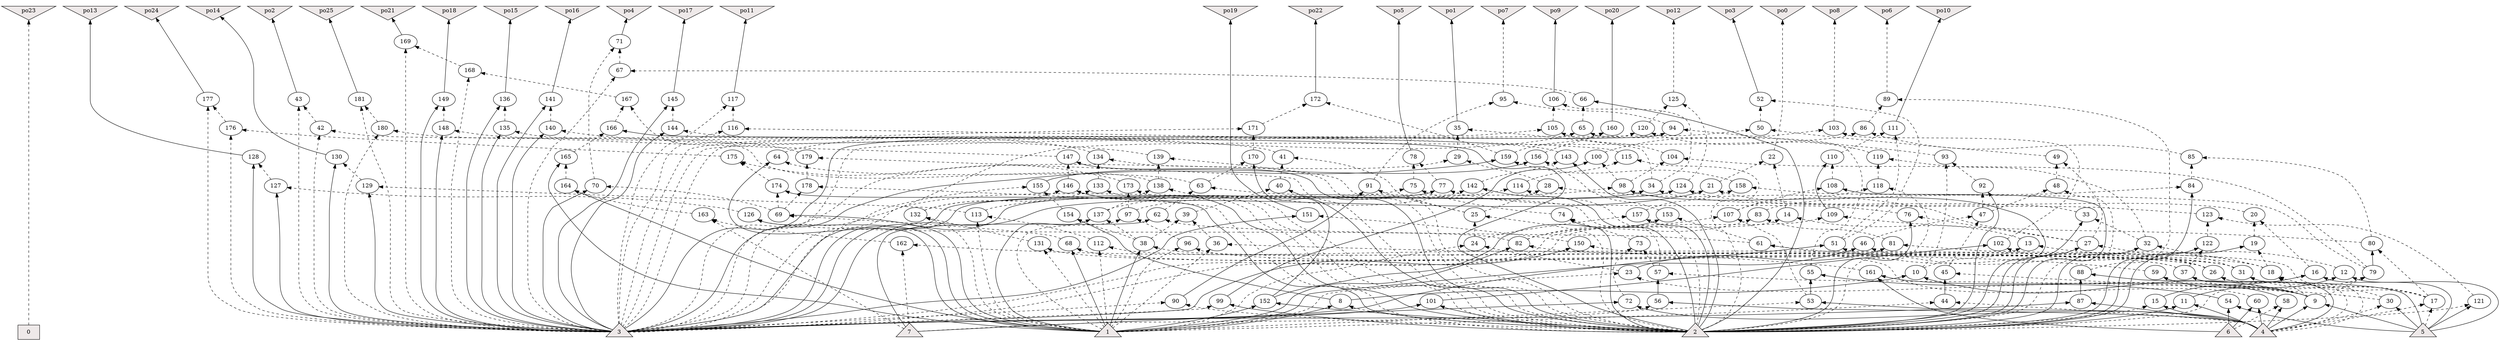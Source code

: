 digraph {
rankdir=BT;
0 [label="0",shape=box,style=filled,fillcolor=snow2]
1 [label="1",shape=triangle,style=filled,fillcolor=snow2]
2 [label="2",shape=triangle,style=filled,fillcolor=snow2]
3 [label="3",shape=triangle,style=filled,fillcolor=snow2]
4 [label="4",shape=triangle,style=filled,fillcolor=snow2]
5 [label="5",shape=triangle,style=filled,fillcolor=snow2]
6 [label="6",shape=triangle,style=filled,fillcolor=snow2]
7 [label="7",shape=triangle,style=filled,fillcolor=snow2]
8 [label="8",shape=ellipse,style=filled,fillcolor=white]
9 [label="9",shape=ellipse,style=filled,fillcolor=white]
10 [label="10",shape=ellipse,style=filled,fillcolor=white]
11 [label="11",shape=ellipse,style=filled,fillcolor=white]
12 [label="12",shape=ellipse,style=filled,fillcolor=white]
13 [label="13",shape=ellipse,style=filled,fillcolor=white]
14 [label="14",shape=ellipse,style=filled,fillcolor=white]
15 [label="15",shape=ellipse,style=filled,fillcolor=white]
16 [label="16",shape=ellipse,style=filled,fillcolor=white]
17 [label="17",shape=ellipse,style=filled,fillcolor=white]
18 [label="18",shape=ellipse,style=filled,fillcolor=white]
19 [label="19",shape=ellipse,style=filled,fillcolor=white]
20 [label="20",shape=ellipse,style=filled,fillcolor=white]
21 [label="21",shape=ellipse,style=filled,fillcolor=white]
22 [label="22",shape=ellipse,style=filled,fillcolor=white]
23 [label="23",shape=ellipse,style=filled,fillcolor=white]
24 [label="24",shape=ellipse,style=filled,fillcolor=white]
25 [label="25",shape=ellipse,style=filled,fillcolor=white]
26 [label="26",shape=ellipse,style=filled,fillcolor=white]
27 [label="27",shape=ellipse,style=filled,fillcolor=white]
28 [label="28",shape=ellipse,style=filled,fillcolor=white]
29 [label="29",shape=ellipse,style=filled,fillcolor=white]
30 [label="30",shape=ellipse,style=filled,fillcolor=white]
31 [label="31",shape=ellipse,style=filled,fillcolor=white]
32 [label="32",shape=ellipse,style=filled,fillcolor=white]
33 [label="33",shape=ellipse,style=filled,fillcolor=white]
34 [label="34",shape=ellipse,style=filled,fillcolor=white]
35 [label="35",shape=ellipse,style=filled,fillcolor=white]
36 [label="36",shape=ellipse,style=filled,fillcolor=white]
37 [label="37",shape=ellipse,style=filled,fillcolor=white]
38 [label="38",shape=ellipse,style=filled,fillcolor=white]
39 [label="39",shape=ellipse,style=filled,fillcolor=white]
40 [label="40",shape=ellipse,style=filled,fillcolor=white]
41 [label="41",shape=ellipse,style=filled,fillcolor=white]
42 [label="42",shape=ellipse,style=filled,fillcolor=white]
43 [label="43",shape=ellipse,style=filled,fillcolor=white]
44 [label="44",shape=ellipse,style=filled,fillcolor=white]
45 [label="45",shape=ellipse,style=filled,fillcolor=white]
46 [label="46",shape=ellipse,style=filled,fillcolor=white]
47 [label="47",shape=ellipse,style=filled,fillcolor=white]
48 [label="48",shape=ellipse,style=filled,fillcolor=white]
49 [label="49",shape=ellipse,style=filled,fillcolor=white]
50 [label="50",shape=ellipse,style=filled,fillcolor=white]
51 [label="51",shape=ellipse,style=filled,fillcolor=white]
52 [label="52",shape=ellipse,style=filled,fillcolor=white]
53 [label="53",shape=ellipse,style=filled,fillcolor=white]
54 [label="54",shape=ellipse,style=filled,fillcolor=white]
55 [label="55",shape=ellipse,style=filled,fillcolor=white]
56 [label="56",shape=ellipse,style=filled,fillcolor=white]
57 [label="57",shape=ellipse,style=filled,fillcolor=white]
58 [label="58",shape=ellipse,style=filled,fillcolor=white]
59 [label="59",shape=ellipse,style=filled,fillcolor=white]
60 [label="60",shape=ellipse,style=filled,fillcolor=white]
61 [label="61",shape=ellipse,style=filled,fillcolor=white]
62 [label="62",shape=ellipse,style=filled,fillcolor=white]
63 [label="63",shape=ellipse,style=filled,fillcolor=white]
64 [label="64",shape=ellipse,style=filled,fillcolor=white]
65 [label="65",shape=ellipse,style=filled,fillcolor=white]
66 [label="66",shape=ellipse,style=filled,fillcolor=white]
67 [label="67",shape=ellipse,style=filled,fillcolor=white]
68 [label="68",shape=ellipse,style=filled,fillcolor=white]
69 [label="69",shape=ellipse,style=filled,fillcolor=white]
70 [label="70",shape=ellipse,style=filled,fillcolor=white]
71 [label="71",shape=ellipse,style=filled,fillcolor=white]
72 [label="72",shape=ellipse,style=filled,fillcolor=white]
73 [label="73",shape=ellipse,style=filled,fillcolor=white]
74 [label="74",shape=ellipse,style=filled,fillcolor=white]
75 [label="75",shape=ellipse,style=filled,fillcolor=white]
76 [label="76",shape=ellipse,style=filled,fillcolor=white]
77 [label="77",shape=ellipse,style=filled,fillcolor=white]
78 [label="78",shape=ellipse,style=filled,fillcolor=white]
79 [label="79",shape=ellipse,style=filled,fillcolor=white]
80 [label="80",shape=ellipse,style=filled,fillcolor=white]
81 [label="81",shape=ellipse,style=filled,fillcolor=white]
82 [label="82",shape=ellipse,style=filled,fillcolor=white]
83 [label="83",shape=ellipse,style=filled,fillcolor=white]
84 [label="84",shape=ellipse,style=filled,fillcolor=white]
85 [label="85",shape=ellipse,style=filled,fillcolor=white]
86 [label="86",shape=ellipse,style=filled,fillcolor=white]
87 [label="87",shape=ellipse,style=filled,fillcolor=white]
88 [label="88",shape=ellipse,style=filled,fillcolor=white]
89 [label="89",shape=ellipse,style=filled,fillcolor=white]
90 [label="90",shape=ellipse,style=filled,fillcolor=white]
91 [label="91",shape=ellipse,style=filled,fillcolor=white]
92 [label="92",shape=ellipse,style=filled,fillcolor=white]
93 [label="93",shape=ellipse,style=filled,fillcolor=white]
94 [label="94",shape=ellipse,style=filled,fillcolor=white]
95 [label="95",shape=ellipse,style=filled,fillcolor=white]
96 [label="96",shape=ellipse,style=filled,fillcolor=white]
97 [label="97",shape=ellipse,style=filled,fillcolor=white]
98 [label="98",shape=ellipse,style=filled,fillcolor=white]
99 [label="99",shape=ellipse,style=filled,fillcolor=white]
100 [label="100",shape=ellipse,style=filled,fillcolor=white]
101 [label="101",shape=ellipse,style=filled,fillcolor=white]
102 [label="102",shape=ellipse,style=filled,fillcolor=white]
103 [label="103",shape=ellipse,style=filled,fillcolor=white]
104 [label="104",shape=ellipse,style=filled,fillcolor=white]
105 [label="105",shape=ellipse,style=filled,fillcolor=white]
106 [label="106",shape=ellipse,style=filled,fillcolor=white]
107 [label="107",shape=ellipse,style=filled,fillcolor=white]
108 [label="108",shape=ellipse,style=filled,fillcolor=white]
109 [label="109",shape=ellipse,style=filled,fillcolor=white]
110 [label="110",shape=ellipse,style=filled,fillcolor=white]
111 [label="111",shape=ellipse,style=filled,fillcolor=white]
112 [label="112",shape=ellipse,style=filled,fillcolor=white]
113 [label="113",shape=ellipse,style=filled,fillcolor=white]
114 [label="114",shape=ellipse,style=filled,fillcolor=white]
115 [label="115",shape=ellipse,style=filled,fillcolor=white]
116 [label="116",shape=ellipse,style=filled,fillcolor=white]
117 [label="117",shape=ellipse,style=filled,fillcolor=white]
118 [label="118",shape=ellipse,style=filled,fillcolor=white]
119 [label="119",shape=ellipse,style=filled,fillcolor=white]
120 [label="120",shape=ellipse,style=filled,fillcolor=white]
121 [label="121",shape=ellipse,style=filled,fillcolor=white]
122 [label="122",shape=ellipse,style=filled,fillcolor=white]
123 [label="123",shape=ellipse,style=filled,fillcolor=white]
124 [label="124",shape=ellipse,style=filled,fillcolor=white]
125 [label="125",shape=ellipse,style=filled,fillcolor=white]
126 [label="126",shape=ellipse,style=filled,fillcolor=white]
127 [label="127",shape=ellipse,style=filled,fillcolor=white]
128 [label="128",shape=ellipse,style=filled,fillcolor=white]
129 [label="129",shape=ellipse,style=filled,fillcolor=white]
130 [label="130",shape=ellipse,style=filled,fillcolor=white]
131 [label="131",shape=ellipse,style=filled,fillcolor=white]
132 [label="132",shape=ellipse,style=filled,fillcolor=white]
133 [label="133",shape=ellipse,style=filled,fillcolor=white]
134 [label="134",shape=ellipse,style=filled,fillcolor=white]
135 [label="135",shape=ellipse,style=filled,fillcolor=white]
136 [label="136",shape=ellipse,style=filled,fillcolor=white]
137 [label="137",shape=ellipse,style=filled,fillcolor=white]
138 [label="138",shape=ellipse,style=filled,fillcolor=white]
139 [label="139",shape=ellipse,style=filled,fillcolor=white]
140 [label="140",shape=ellipse,style=filled,fillcolor=white]
141 [label="141",shape=ellipse,style=filled,fillcolor=white]
142 [label="142",shape=ellipse,style=filled,fillcolor=white]
143 [label="143",shape=ellipse,style=filled,fillcolor=white]
144 [label="144",shape=ellipse,style=filled,fillcolor=white]
145 [label="145",shape=ellipse,style=filled,fillcolor=white]
146 [label="146",shape=ellipse,style=filled,fillcolor=white]
147 [label="147",shape=ellipse,style=filled,fillcolor=white]
148 [label="148",shape=ellipse,style=filled,fillcolor=white]
149 [label="149",shape=ellipse,style=filled,fillcolor=white]
150 [label="150",shape=ellipse,style=filled,fillcolor=white]
151 [label="151",shape=ellipse,style=filled,fillcolor=white]
152 [label="152",shape=ellipse,style=filled,fillcolor=white]
153 [label="153",shape=ellipse,style=filled,fillcolor=white]
154 [label="154",shape=ellipse,style=filled,fillcolor=white]
155 [label="155",shape=ellipse,style=filled,fillcolor=white]
156 [label="156",shape=ellipse,style=filled,fillcolor=white]
157 [label="157",shape=ellipse,style=filled,fillcolor=white]
158 [label="158",shape=ellipse,style=filled,fillcolor=white]
159 [label="159",shape=ellipse,style=filled,fillcolor=white]
160 [label="160",shape=ellipse,style=filled,fillcolor=white]
161 [label="161",shape=ellipse,style=filled,fillcolor=white]
162 [label="162",shape=ellipse,style=filled,fillcolor=white]
163 [label="163",shape=ellipse,style=filled,fillcolor=white]
164 [label="164",shape=ellipse,style=filled,fillcolor=white]
165 [label="165",shape=ellipse,style=filled,fillcolor=white]
166 [label="166",shape=ellipse,style=filled,fillcolor=white]
167 [label="167",shape=ellipse,style=filled,fillcolor=white]
168 [label="168",shape=ellipse,style=filled,fillcolor=white]
169 [label="169",shape=ellipse,style=filled,fillcolor=white]
170 [label="170",shape=ellipse,style=filled,fillcolor=white]
171 [label="171",shape=ellipse,style=filled,fillcolor=white]
172 [label="172",shape=ellipse,style=filled,fillcolor=white]
173 [label="173",shape=ellipse,style=filled,fillcolor=white]
174 [label="174",shape=ellipse,style=filled,fillcolor=white]
175 [label="175",shape=ellipse,style=filled,fillcolor=white]
176 [label="176",shape=ellipse,style=filled,fillcolor=white]
177 [label="177",shape=ellipse,style=filled,fillcolor=white]
178 [label="178",shape=ellipse,style=filled,fillcolor=white]
179 [label="179",shape=ellipse,style=filled,fillcolor=white]
180 [label="180",shape=ellipse,style=filled,fillcolor=white]
181 [label="181",shape=ellipse,style=filled,fillcolor=white]
po0 [shape=invtriangle,style=filled,fillcolor=snow2]
po1 [shape=invtriangle,style=filled,fillcolor=snow2]
po2 [shape=invtriangle,style=filled,fillcolor=snow2]
po3 [shape=invtriangle,style=filled,fillcolor=snow2]
po4 [shape=invtriangle,style=filled,fillcolor=snow2]
po5 [shape=invtriangle,style=filled,fillcolor=snow2]
po6 [shape=invtriangle,style=filled,fillcolor=snow2]
po7 [shape=invtriangle,style=filled,fillcolor=snow2]
po8 [shape=invtriangle,style=filled,fillcolor=snow2]
po9 [shape=invtriangle,style=filled,fillcolor=snow2]
po10 [shape=invtriangle,style=filled,fillcolor=snow2]
po11 [shape=invtriangle,style=filled,fillcolor=snow2]
po12 [shape=invtriangle,style=filled,fillcolor=snow2]
po13 [shape=invtriangle,style=filled,fillcolor=snow2]
po14 [shape=invtriangle,style=filled,fillcolor=snow2]
po15 [shape=invtriangle,style=filled,fillcolor=snow2]
po16 [shape=invtriangle,style=filled,fillcolor=snow2]
po17 [shape=invtriangle,style=filled,fillcolor=snow2]
po18 [shape=invtriangle,style=filled,fillcolor=snow2]
po19 [shape=invtriangle,style=filled,fillcolor=snow2]
po20 [shape=invtriangle,style=filled,fillcolor=snow2]
po21 [shape=invtriangle,style=filled,fillcolor=snow2]
po22 [shape=invtriangle,style=filled,fillcolor=snow2]
po23 [shape=invtriangle,style=filled,fillcolor=snow2]
po24 [shape=invtriangle,style=filled,fillcolor=snow2]
po25 [shape=invtriangle,style=filled,fillcolor=snow2]
1 -> 8 [style=solid]
2 -> 8 [style=dashed]
4 -> 9 [style=solid]
5 -> 9 [style=solid]
8 -> 10 [style=solid]
9 -> 10 [style=solid]
2 -> 11 [style=solid]
4 -> 11 [style=solid]
5 -> 12 [style=solid]
11 -> 12 [style=solid]
10 -> 13 [style=dashed]
12 -> 13 [style=dashed]
3 -> 14 [style=dashed]
13 -> 14 [style=dashed]
2 -> 15 [style=dashed]
4 -> 15 [style=solid]
5 -> 16 [style=solid]
15 -> 16 [style=solid]
4 -> 17 [style=dashed]
5 -> 17 [style=dashed]
9 -> 18 [style=dashed]
17 -> 18 [style=dashed]
2 -> 19 [style=solid]
18 -> 19 [style=dashed]
16 -> 20 [style=dashed]
19 -> 20 [style=dashed]
3 -> 21 [style=solid]
20 -> 21 [style=dashed]
14 -> 22 [style=dashed]
21 -> 22 [style=dashed]
1 -> 23 [style=dashed]
9 -> 23 [style=dashed]
1 -> 24 [style=dashed]
23 -> 24 [style=dashed]
2 -> 25 [style=dashed]
24 -> 25 [style=dashed]
4 -> 26 [style=dashed]
17 -> 26 [style=dashed]
2 -> 27 [style=solid]
26 -> 27 [style=dashed]
25 -> 28 [style=dashed]
27 -> 28 [style=dashed]
3 -> 29 [style=dashed]
28 -> 29 [style=dashed]
4 -> 30 [style=dashed]
5 -> 30 [style=solid]
4 -> 31 [style=dashed]
30 -> 31 [style=dashed]
2 -> 32 [style=solid]
31 -> 32 [style=dashed]
2 -> 33 [style=solid]
32 -> 33 [style=dashed]
3 -> 34 [style=solid]
33 -> 34 [style=dashed]
29 -> 35 [style=dashed]
34 -> 35 [style=dashed]
1 -> 36 [style=dashed]
18 -> 36 [style=dashed]
4 -> 37 [style=solid]
9 -> 37 [style=dashed]
1 -> 38 [style=solid]
37 -> 38 [style=dashed]
36 -> 39 [style=dashed]
38 -> 39 [style=dashed]
2 -> 40 [style=solid]
39 -> 40 [style=dashed]
25 -> 41 [style=dashed]
40 -> 41 [style=dashed]
3 -> 42 [style=dashed]
41 -> 42 [style=dashed]
3 -> 43 [style=dashed]
42 -> 43 [style=dashed]
1 -> 44 [style=dashed]
4 -> 44 [style=dashed]
30 -> 45 [style=dashed]
44 -> 45 [style=solid]
1 -> 46 [style=solid]
18 -> 46 [style=dashed]
45 -> 47 [style=dashed]
46 -> 47 [style=dashed]
2 -> 48 [style=dashed]
47 -> 48 [style=dashed]
27 -> 49 [style=dashed]
48 -> 49 [style=dashed]
3 -> 50 [style=dashed]
49 -> 50 [style=dashed]
3 -> 51 [style=solid]
26 -> 51 [style=dashed]
50 -> 52 [style=dashed]
51 -> 52 [style=dashed]
1 -> 53 [style=dashed]
4 -> 53 [style=solid]
5 -> 54 [style=solid]
6 -> 54 [style=solid]
53 -> 55 [style=solid]
54 -> 55 [style=solid]
4 -> 56 [style=solid]
7 -> 56 [style=dashed]
9 -> 57 [style=dashed]
56 -> 57 [style=solid]
4 -> 58 [style=solid]
6 -> 58 [style=dashed]
9 -> 59 [style=dashed]
58 -> 59 [style=solid]
4 -> 60 [style=solid]
6 -> 60 [style=solid]
59 -> 61 [style=dashed]
60 -> 61 [style=dashed]
7 -> 62 [style=solid]
61 -> 62 [style=dashed]
57 -> 63 [style=dashed]
62 -> 63 [style=dashed]
1 -> 64 [style=solid]
63 -> 64 [style=dashed]
55 -> 65 [style=dashed]
64 -> 65 [style=dashed]
2 -> 66 [style=solid]
65 -> 66 [style=dashed]
3 -> 67 [style=dashed]
66 -> 67 [style=dashed]
1 -> 68 [style=solid]
26 -> 68 [style=dashed]
1 -> 69 [style=solid]
68 -> 69 [style=dashed]
3 -> 70 [style=solid]
69 -> 70 [style=dashed]
67 -> 71 [style=dashed]
70 -> 71 [style=dashed]
4 -> 72 [style=solid]
7 -> 72 [style=solid]
57 -> 73 [style=dashed]
72 -> 73 [style=dashed]
2 -> 74 [style=solid]
73 -> 74 [style=dashed]
3 -> 75 [style=dashed]
74 -> 75 [style=dashed]
2 -> 76 [style=solid]
27 -> 76 [style=dashed]
3 -> 77 [style=solid]
76 -> 77 [style=dashed]
75 -> 78 [style=dashed]
77 -> 78 [style=dashed]
2 -> 79 [style=dashed]
9 -> 79 [style=dashed]
17 -> 80 [style=dashed]
79 -> 80 [style=solid]
17 -> 81 [style=dashed]
23 -> 81 [style=solid]
1 -> 82 [style=solid]
31 -> 82 [style=dashed]
81 -> 83 [style=dashed]
82 -> 83 [style=dashed]
2 -> 84 [style=solid]
83 -> 84 [style=dashed]
80 -> 85 [style=dashed]
84 -> 85 [style=dashed]
3 -> 86 [style=dashed]
85 -> 86 [style=dashed]
3 -> 87 [style=solid]
4 -> 87 [style=solid]
5 -> 88 [style=solid]
87 -> 88 [style=solid]
86 -> 89 [style=dashed]
88 -> 89 [style=dashed]
2 -> 90 [style=dashed]
3 -> 90 [style=dashed]
25 -> 91 [style=dashed]
90 -> 91 [style=solid]
2 -> 92 [style=solid]
47 -> 92 [style=dashed]
10 -> 93 [style=dashed]
92 -> 93 [style=dashed]
3 -> 94 [style=solid]
93 -> 94 [style=dashed]
91 -> 95 [style=dashed]
94 -> 95 [style=dashed]
1 -> 96 [style=dashed]
26 -> 96 [style=dashed]
1 -> 97 [style=dashed]
96 -> 97 [style=dashed]
2 -> 98 [style=solid]
97 -> 98 [style=dashed]
2 -> 99 [style=solid]
3 -> 99 [style=dashed]
98 -> 100 [style=dashed]
99 -> 100 [style=solid]
2 -> 101 [style=solid]
3 -> 101 [style=solid]
18 -> 102 [style=dashed]
101 -> 102 [style=solid]
100 -> 103 [style=dashed]
102 -> 103 [style=dashed]
79 -> 104 [style=dashed]
98 -> 104 [style=dashed]
3 -> 105 [style=dashed]
104 -> 105 [style=dashed]
34 -> 106 [style=dashed]
105 -> 106 [style=dashed]
53 -> 107 [style=dashed]
82 -> 107 [style=dashed]
2 -> 108 [style=solid]
107 -> 108 [style=dashed]
3 -> 109 [style=dashed]
80 -> 109 [style=dashed]
108 -> 110 [style=dashed]
109 -> 110 [style=solid]
51 -> 111 [style=dashed]
110 -> 111 [style=dashed]
1 -> 112 [style=dashed]
31 -> 112 [style=dashed]
1 -> 113 [style=dashed]
112 -> 113 [style=dashed]
2 -> 114 [style=dashed]
113 -> 114 [style=dashed]
2 -> 115 [style=dashed]
114 -> 115 [style=dashed]
3 -> 116 [style=dashed]
115 -> 116 [style=dashed]
3 -> 117 [style=dashed]
116 -> 117 [style=dashed]
2 -> 118 [style=dashed]
107 -> 118 [style=dashed]
32 -> 119 [style=dashed]
118 -> 119 [style=dashed]
3 -> 120 [style=dashed]
119 -> 120 [style=dashed]
2 -> 121 [style=dashed]
5 -> 121 [style=solid]
2 -> 122 [style=solid]
37 -> 122 [style=dashed]
121 -> 123 [style=dashed]
122 -> 123 [style=dashed]
3 -> 124 [style=solid]
123 -> 124 [style=dashed]
120 -> 125 [style=dashed]
124 -> 125 [style=dashed]
1 -> 126 [style=solid]
82 -> 126 [style=dashed]
3 -> 127 [style=solid]
126 -> 127 [style=dashed]
3 -> 128 [style=solid]
127 -> 128 [style=dashed]
3 -> 129 [style=solid]
113 -> 129 [style=dashed]
3 -> 130 [style=solid]
129 -> 130 [style=dashed]
1 -> 131 [style=dashed]
37 -> 131 [style=dashed]
1 -> 132 [style=dashed]
131 -> 132 [style=dashed]
2 -> 133 [style=dashed]
132 -> 133 [style=dashed]
2 -> 134 [style=dashed]
133 -> 134 [style=dashed]
3 -> 135 [style=solid]
134 -> 135 [style=dashed]
3 -> 136 [style=solid]
135 -> 136 [style=dashed]
1 -> 137 [style=solid]
38 -> 137 [style=dashed]
2 -> 138 [style=dashed]
137 -> 138 [style=dashed]
2 -> 139 [style=dashed]
138 -> 139 [style=dashed]
3 -> 140 [style=solid]
139 -> 140 [style=dashed]
3 -> 141 [style=solid]
140 -> 141 [style=dashed]
2 -> 142 [style=solid]
137 -> 142 [style=dashed]
2 -> 143 [style=solid]
142 -> 143 [style=dashed]
3 -> 144 [style=solid]
143 -> 144 [style=dashed]
3 -> 145 [style=solid]
144 -> 145 [style=dashed]
2 -> 146 [style=solid]
132 -> 146 [style=dashed]
2 -> 147 [style=solid]
146 -> 147 [style=dashed]
3 -> 148 [style=solid]
147 -> 148 [style=dashed]
3 -> 149 [style=solid]
148 -> 149 [style=dashed]
3 -> 150 [style=solid]
31 -> 150 [style=dashed]
3 -> 151 [style=solid]
150 -> 151 [style=dashed]
1 -> 152 [style=solid]
2 -> 152 [style=solid]
61 -> 153 [style=dashed]
152 -> 153 [style=solid]
8 -> 154 [style=solid]
38 -> 154 [style=dashed]
3 -> 155 [style=dashed]
154 -> 155 [style=dashed]
153 -> 156 [style=dashed]
155 -> 156 [style=solid]
2 -> 157 [style=solid]
24 -> 157 [style=dashed]
79 -> 158 [style=dashed]
157 -> 158 [style=dashed]
3 -> 159 [style=solid]
158 -> 159 [style=dashed]
156 -> 160 [style=dashed]
159 -> 160 [style=dashed]
6 -> 161 [style=solid]
9 -> 161 [style=solid]
7 -> 162 [style=dashed]
161 -> 162 [style=dashed]
7 -> 163 [style=dashed]
162 -> 163 [style=dashed]
1 -> 164 [style=solid]
163 -> 164 [style=dashed]
1 -> 165 [style=solid]
164 -> 165 [style=dashed]
2 -> 166 [style=solid]
165 -> 166 [style=dashed]
138 -> 167 [style=dashed]
166 -> 167 [style=dashed]
3 -> 168 [style=dashed]
167 -> 168 [style=dashed]
3 -> 169 [style=dashed]
168 -> 169 [style=dashed]
63 -> 170 [style=dashed]
152 -> 170 [style=solid]
3 -> 171 [style=dashed]
170 -> 171 [style=dashed]
159 -> 172 [style=dashed]
171 -> 172 [style=dashed]
2 -> 173 [style=dashed]
97 -> 173 [style=dashed]
2 -> 174 [style=solid]
69 -> 174 [style=dashed]
173 -> 175 [style=dashed]
174 -> 175 [style=dashed]
3 -> 176 [style=dashed]
175 -> 176 [style=dashed]
3 -> 177 [style=dashed]
176 -> 177 [style=dashed]
2 -> 178 [style=dashed]
69 -> 178 [style=dashed]
2 -> 179 [style=dashed]
178 -> 179 [style=dashed]
3 -> 180 [style=dashed]
179 -> 180 [style=dashed]
3 -> 181 [style=dashed]
180 -> 181 [style=dashed]
22 -> po0 [style=dashed]
35 -> po1 [style=solid]
43 -> po2 [style=solid]
52 -> po3 [style=solid]
71 -> po4 [style=solid]
78 -> po5 [style=solid]
89 -> po6 [style=dashed]
95 -> po7 [style=dashed]
103 -> po8 [style=dashed]
106 -> po9 [style=solid]
111 -> po10 [style=solid]
117 -> po11 [style=solid]
125 -> po12 [style=dashed]
128 -> po13 [style=solid]
130 -> po14 [style=solid]
136 -> po15 [style=solid]
141 -> po16 [style=solid]
145 -> po17 [style=solid]
149 -> po18 [style=solid]
151 -> po19 [style=solid]
160 -> po20 [style=solid]
169 -> po21 [style=solid]
172 -> po22 [style=solid]
0 -> po23 [style=dashed]
177 -> po24 [style=solid]
181 -> po25 [style=solid]
{rank = same; 0; 1; 2; 3; 4; 5; 6; 7; }
{rank = same; 8; 9; 11; 15; 17; 30; 44; 53; 54; 56; 58; 60; 72; 87; 90; 99; 101; 121; 152; }
{rank = same; 10; 12; 16; 18; 23; 26; 31; 37; 45; 55; 57; 59; 79; 88; 161; }
{rank = same; 13; 19; 24; 27; 32; 36; 38; 46; 51; 61; 68; 73; 80; 81; 82; 96; 102; 112; 122; 131; 150; 162; }
{rank = same; 14; 20; 25; 33; 39; 47; 62; 69; 74; 76; 83; 97; 107; 109; 113; 123; 126; 132; 137; 151; 153; 154; 157; 163; }
{rank = same; 21; 28; 34; 40; 48; 63; 70; 75; 77; 84; 91; 92; 98; 108; 114; 118; 124; 127; 129; 133; 138; 142; 146; 155; 158; 164; 173; 174; 178; }
{rank = same; 22; 29; 41; 49; 64; 78; 85; 93; 100; 104; 110; 115; 119; 128; 130; 134; 139; 143; 147; 156; 159; 165; 170; 175; 179; }
{rank = same; 35; 42; 50; 65; 86; 94; 103; 105; 111; 116; 120; 135; 140; 144; 148; 160; 166; 171; 176; 180; }
{rank = same; 43; 52; 66; 89; 95; 106; 117; 125; 136; 141; 145; 149; 167; 172; 177; 181; }
{rank = same; 67; 168; }
{rank = same; 71; 169; }
{rank = same; po0; po1; po2; po3; po4; po5; po6; po7; po8; po9; po10; po11; po12; po13; po14; po15; po16; po17; po18; po19; po20; po21; po22; po23; po24; po25; }
}

